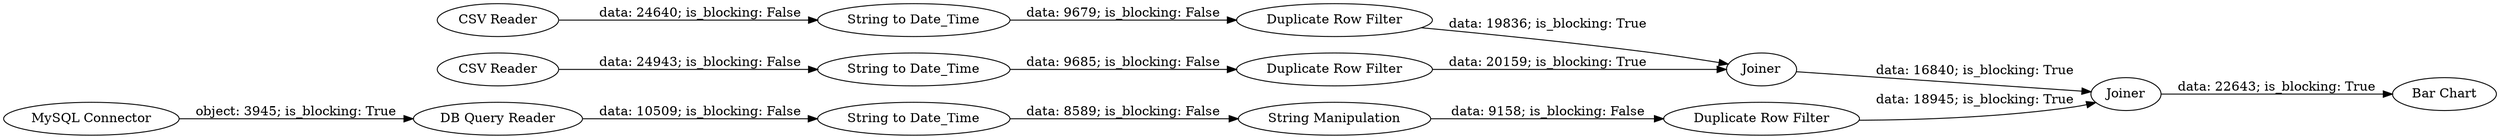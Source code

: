 digraph {
	"7975943833192497788_15" [label="Duplicate Row Filter"]
	"7975943833192497788_16" [label=Joiner]
	"7975943833192497788_7" [label="CSV Reader"]
	"7975943833192497788_10" [label="String to Date_Time"]
	"7975943833192497788_11" [label="String to Date_Time"]
	"7975943833192497788_18" [label="Bar Chart"]
	"7975943833192497788_6" [label="CSV Reader"]
	"7975943833192497788_9" [label="String Manipulation"]
	"7975943833192497788_4" [label="DB Query Reader"]
	"7975943833192497788_13" [label="Duplicate Row Filter"]
	"7975943833192497788_17" [label=Joiner]
	"7975943833192497788_8" [label="String to Date_Time"]
	"7975943833192497788_14" [label="Duplicate Row Filter"]
	"7975943833192497788_5" [label="MySQL Connector"]
	"7975943833192497788_8" -> "7975943833192497788_9" [label="data: 8589; is_blocking: False"]
	"7975943833192497788_4" -> "7975943833192497788_8" [label="data: 10509; is_blocking: False"]
	"7975943833192497788_17" -> "7975943833192497788_18" [label="data: 22643; is_blocking: True"]
	"7975943833192497788_7" -> "7975943833192497788_11" [label="data: 24640; is_blocking: False"]
	"7975943833192497788_10" -> "7975943833192497788_14" [label="data: 9685; is_blocking: False"]
	"7975943833192497788_5" -> "7975943833192497788_4" [label="object: 3945; is_blocking: True"]
	"7975943833192497788_14" -> "7975943833192497788_16" [label="data: 20159; is_blocking: True"]
	"7975943833192497788_15" -> "7975943833192497788_17" [label="data: 18945; is_blocking: True"]
	"7975943833192497788_6" -> "7975943833192497788_10" [label="data: 24943; is_blocking: False"]
	"7975943833192497788_9" -> "7975943833192497788_15" [label="data: 9158; is_blocking: False"]
	"7975943833192497788_11" -> "7975943833192497788_13" [label="data: 9679; is_blocking: False"]
	"7975943833192497788_16" -> "7975943833192497788_17" [label="data: 16840; is_blocking: True"]
	"7975943833192497788_13" -> "7975943833192497788_16" [label="data: 19836; is_blocking: True"]
	rankdir=LR
}
